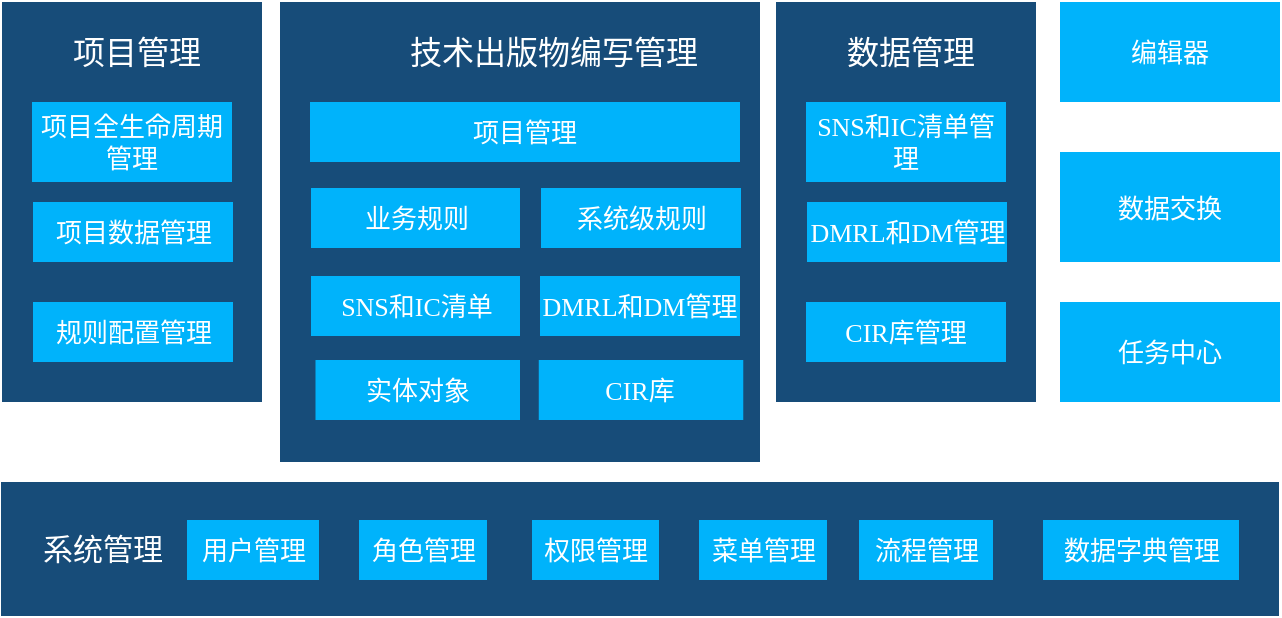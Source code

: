 <mxfile version="26.0.2">
  <diagram name="第 1 页" id="NLi7C-UI40IzFNVFemKW">
    <mxGraphModel dx="758" dy="408" grid="1" gridSize="10" guides="1" tooltips="1" connect="1" arrows="1" fold="1" page="1" pageScale="1" pageWidth="827" pageHeight="1169" math="0" shadow="0">
      <root>
        <mxCell id="0" />
        <mxCell id="1" parent="0" />
        <mxCell id="sfjIwVRevGX3wRHE7yGE-1" value="" style="rounded=0;whiteSpace=wrap;html=1;fillColor=light-dark(#174c79, #6894c8);strokeColor=none;fontFamily=Times New Roman;" vertex="1" parent="1">
          <mxGeometry x="131" y="220" width="130" height="200" as="geometry" />
        </mxCell>
        <mxCell id="sfjIwVRevGX3wRHE7yGE-2" value="&lt;font style=&quot;color: rgb(255, 255, 255); font-size: 13px;&quot;&gt;项目全生命周期管理&lt;/font&gt;" style="rounded=0;whiteSpace=wrap;html=1;fillColor=light-dark(#00b3fb, #1e4a76);strokeColor=none;fontFamily=Times New Roman;" vertex="1" parent="1">
          <mxGeometry x="146" y="270" width="100" height="40" as="geometry" />
        </mxCell>
        <mxCell id="sfjIwVRevGX3wRHE7yGE-3" value="项目管理" style="text;html=1;align=center;verticalAlign=middle;whiteSpace=wrap;rounded=0;fontColor=light-dark(#ffffff, #ededed);fontSize=16;fontFamily=Times New Roman;" vertex="1" parent="1">
          <mxGeometry x="161" y="230" width="75" height="30" as="geometry" />
        </mxCell>
        <mxCell id="sfjIwVRevGX3wRHE7yGE-4" value="&lt;font color=&quot;#ffffff&quot;&gt;&lt;span style=&quot;font-size: 13px;&quot;&gt;项目数据管理&lt;/span&gt;&lt;/font&gt;" style="rounded=0;whiteSpace=wrap;html=1;fillColor=light-dark(#00b3fb, #1e4a76);strokeColor=none;fontFamily=Times New Roman;" vertex="1" parent="1">
          <mxGeometry x="146.5" y="320" width="100" height="30" as="geometry" />
        </mxCell>
        <mxCell id="sfjIwVRevGX3wRHE7yGE-5" value="&lt;font color=&quot;#ffffff&quot;&gt;&lt;span style=&quot;font-size: 13px;&quot;&gt;规则配置管理&lt;/span&gt;&lt;/font&gt;" style="rounded=0;whiteSpace=wrap;html=1;fillColor=light-dark(#00b3fb, #1e4a76);strokeColor=none;fontFamily=Times New Roman;" vertex="1" parent="1">
          <mxGeometry x="146.5" y="370" width="100" height="30" as="geometry" />
        </mxCell>
        <mxCell id="sfjIwVRevGX3wRHE7yGE-6" value="" style="rounded=0;whiteSpace=wrap;html=1;fillColor=light-dark(#174c79, #6894c8);strokeColor=none;fontFamily=Times New Roman;" vertex="1" parent="1">
          <mxGeometry x="270" y="220" width="240" height="230" as="geometry" />
        </mxCell>
        <mxCell id="sfjIwVRevGX3wRHE7yGE-7" value="&lt;font color=&quot;#ffffff&quot;&gt;&lt;span style=&quot;font-size: 13px;&quot;&gt;项目管理&lt;/span&gt;&lt;/font&gt;" style="rounded=0;whiteSpace=wrap;html=1;fillColor=light-dark(#00b3fb, #1e4a76);strokeColor=none;fontFamily=Times New Roman;" vertex="1" parent="1">
          <mxGeometry x="285" y="270" width="215" height="30" as="geometry" />
        </mxCell>
        <mxCell id="sfjIwVRevGX3wRHE7yGE-8" value="&lt;p class=&quot;MsoNormal&quot;&gt;&lt;span style=&quot;&quot;&gt;&lt;font&gt;技术出版物编写管理&lt;/font&gt;&lt;/span&gt;&lt;/p&gt;" style="text;html=1;align=center;verticalAlign=middle;whiteSpace=wrap;rounded=0;fontColor=light-dark(#ffffff, #ededed);fontSize=16;fontFamily=Times New Roman;" vertex="1" parent="1">
          <mxGeometry x="332.5" y="230" width="147.5" height="30" as="geometry" />
        </mxCell>
        <mxCell id="sfjIwVRevGX3wRHE7yGE-9" value="&lt;font color=&quot;#ffffff&quot;&gt;&lt;span style=&quot;font-size: 13px;&quot;&gt;业务规则&lt;/span&gt;&lt;/font&gt;" style="rounded=0;whiteSpace=wrap;html=1;fillColor=light-dark(#00b3fb, #1e4a76);strokeColor=none;fontFamily=Times New Roman;" vertex="1" parent="1">
          <mxGeometry x="285.5" y="313" width="104.5" height="30" as="geometry" />
        </mxCell>
        <mxCell id="sfjIwVRevGX3wRHE7yGE-10" value="&lt;font color=&quot;#ffffff&quot;&gt;&lt;span style=&quot;font-size: 13px;&quot;&gt;SNS和IC清单&lt;/span&gt;&lt;/font&gt;" style="rounded=0;whiteSpace=wrap;html=1;fillColor=light-dark(#00b3fb, #1e4a76);strokeColor=none;fontFamily=Times New Roman;" vertex="1" parent="1">
          <mxGeometry x="285.5" y="357" width="104.5" height="30" as="geometry" />
        </mxCell>
        <mxCell id="sfjIwVRevGX3wRHE7yGE-11" value="&lt;font color=&quot;#ffffff&quot;&gt;&lt;span style=&quot;font-size: 13px;&quot;&gt;系统级规则&lt;/span&gt;&lt;/font&gt;" style="rounded=0;whiteSpace=wrap;html=1;fillColor=light-dark(#00b3fb, #1e4a76);strokeColor=none;fontFamily=Times New Roman;" vertex="1" parent="1">
          <mxGeometry x="400.5" y="313" width="100" height="30" as="geometry" />
        </mxCell>
        <mxCell id="sfjIwVRevGX3wRHE7yGE-12" value="&lt;font color=&quot;#ffffff&quot;&gt;&lt;span style=&quot;font-size: 13px;&quot;&gt;DMRL和DM管理&lt;/span&gt;&lt;/font&gt;" style="rounded=0;whiteSpace=wrap;html=1;fillColor=light-dark(#00b3fb, #1e4a76);strokeColor=none;fontFamily=Times New Roman;" vertex="1" parent="1">
          <mxGeometry x="400" y="357" width="100" height="30" as="geometry" />
        </mxCell>
        <mxCell id="sfjIwVRevGX3wRHE7yGE-13" value="" style="rounded=0;whiteSpace=wrap;html=1;fillColor=light-dark(#174c79, #6894c8);strokeColor=none;fontFamily=Times New Roman;" vertex="1" parent="1">
          <mxGeometry x="518" y="220" width="130" height="200" as="geometry" />
        </mxCell>
        <mxCell id="sfjIwVRevGX3wRHE7yGE-14" value="&lt;font color=&quot;#ffffff&quot;&gt;&lt;span style=&quot;font-size: 13px;&quot;&gt;SNS和IC清单管理&lt;/span&gt;&lt;/font&gt;" style="rounded=0;whiteSpace=wrap;html=1;fillColor=light-dark(#00b3fb, #1e4a76);strokeColor=none;fontFamily=Times New Roman;" vertex="1" parent="1">
          <mxGeometry x="533" y="270" width="100" height="40" as="geometry" />
        </mxCell>
        <mxCell id="sfjIwVRevGX3wRHE7yGE-15" value="数据管理" style="text;html=1;align=center;verticalAlign=middle;whiteSpace=wrap;rounded=0;fontColor=light-dark(#ffffff, #ededed);fontSize=16;fontFamily=Times New Roman;" vertex="1" parent="1">
          <mxGeometry x="548" y="230" width="75" height="30" as="geometry" />
        </mxCell>
        <mxCell id="sfjIwVRevGX3wRHE7yGE-16" value="&lt;font color=&quot;#ffffff&quot;&gt;&lt;span style=&quot;font-size: 13px;&quot;&gt;DMRL和DM管理&lt;/span&gt;&lt;/font&gt;" style="rounded=0;whiteSpace=wrap;html=1;fillColor=light-dark(#00b3fb, #1e4a76);strokeColor=none;fontFamily=Times New Roman;" vertex="1" parent="1">
          <mxGeometry x="533.5" y="320" width="100" height="30" as="geometry" />
        </mxCell>
        <mxCell id="sfjIwVRevGX3wRHE7yGE-17" value="&lt;font color=&quot;#ffffff&quot;&gt;&lt;span style=&quot;font-size: 13px;&quot;&gt;CIR库管理&lt;/span&gt;&lt;/font&gt;" style="rounded=0;whiteSpace=wrap;html=1;fillColor=light-dark(#00b3fb, #1e4a76);strokeColor=none;fontFamily=Times New Roman;" vertex="1" parent="1">
          <mxGeometry x="533" y="370" width="100" height="30" as="geometry" />
        </mxCell>
        <mxCell id="sfjIwVRevGX3wRHE7yGE-18" value="" style="rounded=0;whiteSpace=wrap;html=1;fillColor=light-dark(#174c79, #6894c8);strokeColor=none;fontFamily=Times New Roman;" vertex="1" parent="1">
          <mxGeometry x="130.5" y="460" width="639" height="67" as="geometry" />
        </mxCell>
        <mxCell id="sfjIwVRevGX3wRHE7yGE-19" value="系统管理" style="text;html=1;align=center;verticalAlign=middle;whiteSpace=wrap;rounded=0;fontColor=light-dark(#ffffff, #ededed);fontSize=15;fontFamily=Times New Roman;" vertex="1" parent="1">
          <mxGeometry x="143.5" y="478" width="75" height="30" as="geometry" />
        </mxCell>
        <mxCell id="sfjIwVRevGX3wRHE7yGE-20" value="&lt;font color=&quot;#ffffff&quot;&gt;&lt;span style=&quot;font-size: 13px;&quot;&gt;用户管理&lt;/span&gt;&lt;/font&gt;" style="rounded=0;whiteSpace=wrap;html=1;fillColor=light-dark(#00b3fb, #1e4a76);strokeColor=none;fontFamily=Times New Roman;" vertex="1" parent="1">
          <mxGeometry x="223.5" y="479" width="66" height="30" as="geometry" />
        </mxCell>
        <mxCell id="sfjIwVRevGX3wRHE7yGE-21" value="&lt;font color=&quot;#ffffff&quot;&gt;&lt;span style=&quot;font-size: 13px;&quot;&gt;角色管理&lt;/span&gt;&lt;/font&gt;" style="rounded=0;whiteSpace=wrap;html=1;fillColor=light-dark(#00b3fb, #1e4a76);strokeColor=none;fontFamily=Times New Roman;" vertex="1" parent="1">
          <mxGeometry x="309.5" y="479" width="64" height="30" as="geometry" />
        </mxCell>
        <mxCell id="sfjIwVRevGX3wRHE7yGE-22" value="&lt;font color=&quot;#ffffff&quot;&gt;&lt;span style=&quot;font-size: 13px;&quot;&gt;权限管理&lt;/span&gt;&lt;/font&gt;" style="rounded=0;whiteSpace=wrap;html=1;fillColor=light-dark(#00b3fb, #1e4a76);strokeColor=none;fontFamily=Times New Roman;" vertex="1" parent="1">
          <mxGeometry x="396" y="479" width="63.5" height="30" as="geometry" />
        </mxCell>
        <mxCell id="sfjIwVRevGX3wRHE7yGE-23" value="&lt;font color=&quot;#ffffff&quot;&gt;&lt;span style=&quot;font-size: 13px;&quot;&gt;菜单管理&lt;/span&gt;&lt;/font&gt;" style="rounded=0;whiteSpace=wrap;html=1;fillColor=light-dark(#00b3fb, #1e4a76);strokeColor=none;fontFamily=Times New Roman;" vertex="1" parent="1">
          <mxGeometry x="479.5" y="479" width="64" height="30" as="geometry" />
        </mxCell>
        <mxCell id="sfjIwVRevGX3wRHE7yGE-24" value="&lt;font color=&quot;#ffffff&quot;&gt;&lt;span style=&quot;font-size: 13px;&quot;&gt;流程管理&lt;/span&gt;&lt;/font&gt;" style="rounded=0;whiteSpace=wrap;html=1;fillColor=light-dark(#00b3fb, #1e4a76);strokeColor=none;fontFamily=Times New Roman;" vertex="1" parent="1">
          <mxGeometry x="559.5" y="479" width="67" height="30" as="geometry" />
        </mxCell>
        <mxCell id="sfjIwVRevGX3wRHE7yGE-25" value="&lt;font color=&quot;#ffffff&quot;&gt;&lt;span style=&quot;font-size: 13px;&quot;&gt;数据字典管理&lt;/span&gt;&lt;/font&gt;" style="rounded=0;whiteSpace=wrap;html=1;fillColor=light-dark(#00b3fb, #1e4a76);strokeColor=none;fontFamily=Times New Roman;" vertex="1" parent="1">
          <mxGeometry x="651.5" y="479" width="98" height="30" as="geometry" />
        </mxCell>
        <mxCell id="sfjIwVRevGX3wRHE7yGE-27" value="&lt;font color=&quot;#ffffff&quot;&gt;&lt;span style=&quot;font-size: 13px;&quot;&gt;编辑器&lt;/span&gt;&lt;/font&gt;" style="rounded=0;whiteSpace=wrap;html=1;fillColor=light-dark(#00b3fb, #1e4a76);strokeColor=none;fontFamily=Times New Roman;" vertex="1" parent="1">
          <mxGeometry x="660" y="220" width="110" height="50" as="geometry" />
        </mxCell>
        <mxCell id="sfjIwVRevGX3wRHE7yGE-28" value="&lt;font color=&quot;#ffffff&quot;&gt;&lt;span style=&quot;font-size: 13px;&quot;&gt;数据交换&lt;/span&gt;&lt;/font&gt;" style="rounded=0;whiteSpace=wrap;html=1;fillColor=light-dark(#00b3fb, #1e4a76);strokeColor=none;fontFamily=Times New Roman;" vertex="1" parent="1">
          <mxGeometry x="660" y="295" width="110" height="55" as="geometry" />
        </mxCell>
        <mxCell id="sfjIwVRevGX3wRHE7yGE-29" value="&lt;font color=&quot;#ffffff&quot;&gt;&lt;span style=&quot;font-size: 13px;&quot;&gt;任务中心&lt;/span&gt;&lt;/font&gt;" style="rounded=0;whiteSpace=wrap;html=1;fillColor=light-dark(#00b3fb, #1e4a76);strokeColor=none;fontFamily=Times New Roman;" vertex="1" parent="1">
          <mxGeometry x="660" y="370" width="110" height="50" as="geometry" />
        </mxCell>
        <mxCell id="sfjIwVRevGX3wRHE7yGE-31" value="&lt;font color=&quot;#ffffff&quot;&gt;&lt;span style=&quot;font-size: 13px;&quot;&gt;实体对象&lt;/span&gt;&lt;/font&gt;" style="rounded=0;whiteSpace=wrap;html=1;fillColor=light-dark(#00b3fb, #1e4a76);strokeColor=none;fontFamily=Times New Roman;" vertex="1" parent="1">
          <mxGeometry x="287.75" y="399" width="102.25" height="30" as="geometry" />
        </mxCell>
        <mxCell id="sfjIwVRevGX3wRHE7yGE-32" value="&lt;font color=&quot;#ffffff&quot;&gt;&lt;span style=&quot;font-size: 13px;&quot;&gt;CIR库&lt;/span&gt;&lt;/font&gt;" style="rounded=0;whiteSpace=wrap;html=1;fillColor=light-dark(#00b3fb, #1e4a76);strokeColor=none;fontFamily=Times New Roman;" vertex="1" parent="1">
          <mxGeometry x="399.38" y="399" width="102.25" height="30" as="geometry" />
        </mxCell>
      </root>
    </mxGraphModel>
  </diagram>
</mxfile>
